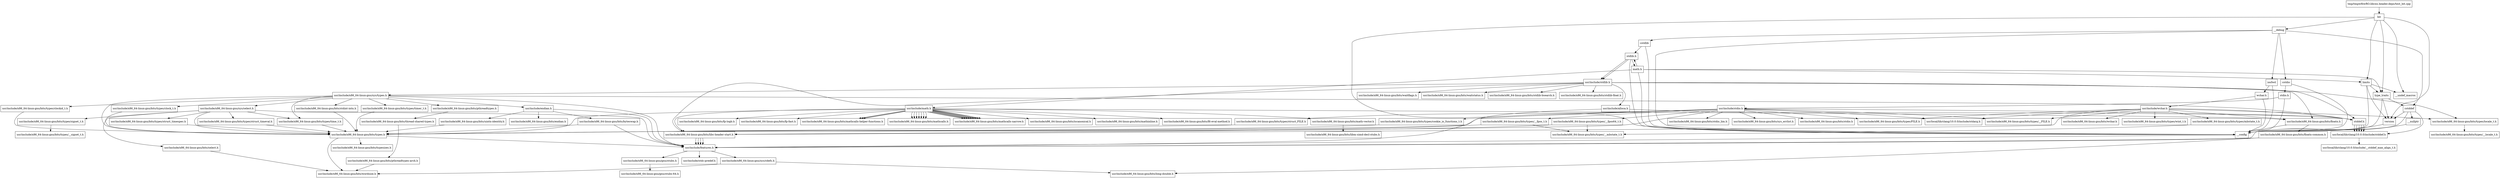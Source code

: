 digraph "dependencies" {
  header_1 [ shape="box", label="bit"];
  header_0 [ shape="box", label="tmp/tmpw8iwRO.libcxx.header.deps/test_bit.cpp"];
  header_2 [ shape="box", label="__config"];
  header_3 [ shape="box", label="usr/include/features.h"];
  header_4 [ shape="box", label="usr/include/stdc-predef.h"];
  header_5 [ shape="box", label="usr/include/x86_64-linux-gnu/sys/cdefs.h"];
  header_6 [ shape="box", label="usr/include/x86_64-linux-gnu/bits/wordsize.h"];
  header_7 [ shape="box", label="usr/include/x86_64-linux-gnu/bits/long-double.h"];
  header_8 [ shape="box", label="usr/include/x86_64-linux-gnu/gnu/stubs.h"];
  header_9 [ shape="box", label="usr/include/x86_64-linux-gnu/gnu/stubs-64.h"];
  header_11 [ shape="box", label="limits"];
  header_12 [ shape="box", label="type_traits"];
  header_13 [ shape="box", label="cstddef"];
  header_14 [ shape="box", label="version"];
  header_15 [ shape="box", label="usr/local/lib/clang/10.0.0/include/stddef.h"];
  header_16 [ shape="box", label="usr/local/lib/clang/10.0.0/include/__stddef_max_align_t.h"];
  header_17 [ shape="box", label="__nullptr"];
  header_18 [ shape="box", label="__undef_macros"];
  header_19 [ shape="box", label="__debug"];
  header_20 [ shape="box", label="iosfwd"];
  header_21 [ shape="box", label="wchar.h"];
  header_22 [ shape="box", label="usr/include/wchar.h"];
  header_23 [ shape="box", label="usr/include/x86_64-linux-gnu/bits/libc-header-start.h"];
  header_24 [ shape="box", label="usr/include/x86_64-linux-gnu/bits/floatn.h"];
  header_25 [ shape="box", label="usr/include/x86_64-linux-gnu/bits/floatn-common.h"];
  header_26 [ shape="box", label="stddef.h"];
  header_27 [ shape="box", label="usr/local/lib/clang/10.0.0/include/stdarg.h"];
  header_28 [ shape="box", label="usr/include/x86_64-linux-gnu/bits/wchar.h"];
  header_29 [ shape="box", label="usr/include/x86_64-linux-gnu/bits/types/wint_t.h"];
  header_30 [ shape="box", label="usr/include/x86_64-linux-gnu/bits/types/mbstate_t.h"];
  header_31 [ shape="box", label="usr/include/x86_64-linux-gnu/bits/types/__mbstate_t.h"];
  header_32 [ shape="box", label="usr/include/x86_64-linux-gnu/bits/types/__FILE.h"];
  header_33 [ shape="box", label="usr/include/x86_64-linux-gnu/bits/types/FILE.h"];
  header_34 [ shape="box", label="usr/include/x86_64-linux-gnu/bits/types/locale_t.h"];
  header_35 [ shape="box", label="usr/include/x86_64-linux-gnu/bits/types/__locale_t.h"];
  header_36 [ shape="box", label="cstdlib"];
  header_37 [ shape="box", label="stdlib.h"];
  header_38 [ shape="box", label="usr/include/stdlib.h"];
  header_39 [ shape="box", label="usr/include/x86_64-linux-gnu/bits/waitflags.h"];
  header_40 [ shape="box", label="usr/include/x86_64-linux-gnu/bits/waitstatus.h"];
  header_41 [ shape="box", label="usr/include/x86_64-linux-gnu/sys/types.h"];
  header_42 [ shape="box", label="usr/include/x86_64-linux-gnu/bits/types.h"];
  header_43 [ shape="box", label="usr/include/x86_64-linux-gnu/bits/typesizes.h"];
  header_44 [ shape="box", label="usr/include/x86_64-linux-gnu/bits/types/clock_t.h"];
  header_45 [ shape="box", label="usr/include/x86_64-linux-gnu/bits/types/clockid_t.h"];
  header_46 [ shape="box", label="usr/include/x86_64-linux-gnu/bits/types/time_t.h"];
  header_47 [ shape="box", label="usr/include/x86_64-linux-gnu/bits/types/timer_t.h"];
  header_48 [ shape="box", label="usr/include/x86_64-linux-gnu/bits/stdint-intn.h"];
  header_49 [ shape="box", label="usr/include/endian.h"];
  header_50 [ shape="box", label="usr/include/x86_64-linux-gnu/bits/endian.h"];
  header_51 [ shape="box", label="usr/include/x86_64-linux-gnu/bits/byteswap.h"];
  header_52 [ shape="box", label="usr/include/x86_64-linux-gnu/bits/uintn-identity.h"];
  header_53 [ shape="box", label="usr/include/x86_64-linux-gnu/sys/select.h"];
  header_54 [ shape="box", label="usr/include/x86_64-linux-gnu/bits/select.h"];
  header_55 [ shape="box", label="usr/include/x86_64-linux-gnu/bits/types/sigset_t.h"];
  header_56 [ shape="box", label="usr/include/x86_64-linux-gnu/bits/types/__sigset_t.h"];
  header_57 [ shape="box", label="usr/include/x86_64-linux-gnu/bits/types/struct_timeval.h"];
  header_58 [ shape="box", label="usr/include/x86_64-linux-gnu/bits/types/struct_timespec.h"];
  header_59 [ shape="box", label="usr/include/x86_64-linux-gnu/bits/pthreadtypes.h"];
  header_60 [ shape="box", label="usr/include/x86_64-linux-gnu/bits/thread-shared-types.h"];
  header_61 [ shape="box", label="usr/include/x86_64-linux-gnu/bits/pthreadtypes-arch.h"];
  header_62 [ shape="box", label="usr/include/alloca.h"];
  header_63 [ shape="box", label="usr/include/x86_64-linux-gnu/bits/stdlib-bsearch.h"];
  header_64 [ shape="box", label="usr/include/x86_64-linux-gnu/bits/stdlib-float.h"];
  header_65 [ shape="box", label="math.h"];
  header_66 [ shape="box", label="usr/include/math.h"];
  header_67 [ shape="box", label="usr/include/x86_64-linux-gnu/bits/math-vector.h"];
  header_68 [ shape="box", label="usr/include/x86_64-linux-gnu/bits/libm-simd-decl-stubs.h"];
  header_69 [ shape="box", label="usr/include/x86_64-linux-gnu/bits/flt-eval-method.h"];
  header_70 [ shape="box", label="usr/include/x86_64-linux-gnu/bits/fp-logb.h"];
  header_71 [ shape="box", label="usr/include/x86_64-linux-gnu/bits/fp-fast.h"];
  header_72 [ shape="box", label="usr/include/x86_64-linux-gnu/bits/mathcalls-helper-functions.h"];
  header_73 [ shape="box", label="usr/include/x86_64-linux-gnu/bits/mathcalls.h"];
  header_74 [ shape="box", label="usr/include/x86_64-linux-gnu/bits/mathcalls-narrow.h"];
  header_75 [ shape="box", label="usr/include/x86_64-linux-gnu/bits/iscanonical.h"];
  header_76 [ shape="box", label="usr/include/x86_64-linux-gnu/bits/mathinline.h"];
  header_77 [ shape="box", label="cstdio"];
  header_78 [ shape="box", label="stdio.h"];
  header_79 [ shape="box", label="usr/include/stdio.h"];
  header_80 [ shape="box", label="usr/include/x86_64-linux-gnu/bits/types/__fpos_t.h"];
  header_81 [ shape="box", label="usr/include/x86_64-linux-gnu/bits/types/__fpos64_t.h"];
  header_82 [ shape="box", label="usr/include/x86_64-linux-gnu/bits/types/struct_FILE.h"];
  header_83 [ shape="box", label="usr/include/x86_64-linux-gnu/bits/types/cookie_io_functions_t.h"];
  header_84 [ shape="box", label="usr/include/x86_64-linux-gnu/bits/stdio_lim.h"];
  header_85 [ shape="box", label="usr/include/x86_64-linux-gnu/bits/sys_errlist.h"];
  header_86 [ shape="box", label="usr/include/x86_64-linux-gnu/bits/stdio.h"];
  header_41 -> header_3;
  header_41 -> header_42;
  header_41 -> header_44;
  header_41 -> header_45;
  header_41 -> header_46;
  header_41 -> header_47;
  header_41 -> header_26;
  header_41 -> header_48;
  header_41 -> header_49;
  header_41 -> header_53;
  header_41 -> header_59;
  header_36 -> header_2;
  header_36 -> header_37;
  header_54 -> header_6;
  header_58 -> header_42;
  header_0 -> header_1;
  header_25 -> header_3;
  header_25 -> header_7;
  header_17 -> header_2;
  header_14 -> header_2;
  header_46 -> header_42;
  header_52 -> header_42;
  header_15 -> header_16;
  header_13 -> header_2;
  header_13 -> header_14;
  header_13 -> header_15;
  header_13 -> header_17;
  header_66 -> header_23;
  header_66 -> header_42;
  header_66 -> header_67;
  header_66 -> header_24;
  header_66 -> header_69;
  header_66 -> header_70;
  header_66 -> header_71;
  header_66 -> header_72;
  header_66 -> header_73;
  header_66 -> header_72;
  header_66 -> header_73;
  header_66 -> header_72;
  header_66 -> header_73;
  header_66 -> header_73;
  header_66 -> header_73;
  header_66 -> header_73;
  header_66 -> header_73;
  header_66 -> header_74;
  header_66 -> header_74;
  header_66 -> header_74;
  header_66 -> header_74;
  header_66 -> header_74;
  header_66 -> header_74;
  header_66 -> header_74;
  header_66 -> header_74;
  header_66 -> header_74;
  header_66 -> header_75;
  header_66 -> header_76;
  header_48 -> header_42;
  header_82 -> header_42;
  header_24 -> header_3;
  header_24 -> header_25;
  header_26 -> header_15;
  header_26 -> header_15;
  header_26 -> header_15;
  header_26 -> header_15;
  header_26 -> header_15;
  header_12 -> header_2;
  header_12 -> header_13;
  header_12 -> header_14;
  header_37 -> header_2;
  header_37 -> header_38;
  header_37 -> header_65;
  header_37 -> header_38;
  header_44 -> header_42;
  header_53 -> header_3;
  header_53 -> header_42;
  header_53 -> header_54;
  header_53 -> header_55;
  header_53 -> header_46;
  header_53 -> header_57;
  header_53 -> header_58;
  header_22 -> header_23;
  header_22 -> header_24;
  header_22 -> header_26;
  header_22 -> header_27;
  header_22 -> header_28;
  header_22 -> header_29;
  header_22 -> header_30;
  header_22 -> header_32;
  header_22 -> header_33;
  header_22 -> header_34;
  header_1 -> header_2;
  header_1 -> header_11;
  header_1 -> header_12;
  header_1 -> header_14;
  header_1 -> header_19;
  header_1 -> header_18;
  header_38 -> header_23;
  header_38 -> header_26;
  header_38 -> header_39;
  header_38 -> header_40;
  header_38 -> header_24;
  header_38 -> header_34;
  header_38 -> header_41;
  header_38 -> header_62;
  header_38 -> header_63;
  header_38 -> header_64;
  header_23 -> header_3;
  header_23 -> header_3;
  header_23 -> header_3;
  header_23 -> header_3;
  header_65 -> header_2;
  header_65 -> header_37;
  header_65 -> header_66;
  header_65 -> header_12;
  header_65 -> header_11;
  header_51 -> header_3;
  header_51 -> header_42;
  header_78 -> header_2;
  header_78 -> header_79;
  header_20 -> header_2;
  header_20 -> header_21;
  header_61 -> header_6;
  header_45 -> header_42;
  header_67 -> header_68;
  header_21 -> header_2;
  header_21 -> header_22;
  header_83 -> header_42;
  header_3 -> header_4;
  header_3 -> header_5;
  header_3 -> header_8;
  header_42 -> header_3;
  header_42 -> header_6;
  header_42 -> header_43;
  header_5 -> header_6;
  header_5 -> header_7;
  header_30 -> header_31;
  header_80 -> header_42;
  header_80 -> header_31;
  header_11 -> header_2;
  header_11 -> header_12;
  header_11 -> header_18;
  header_11 -> header_14;
  header_62 -> header_3;
  header_62 -> header_26;
  header_77 -> header_2;
  header_77 -> header_78;
  header_81 -> header_42;
  header_81 -> header_31;
  header_2 -> header_3;
  header_49 -> header_3;
  header_49 -> header_50;
  header_49 -> header_51;
  header_49 -> header_52;
  header_19 -> header_2;
  header_19 -> header_20;
  header_19 -> header_36;
  header_19 -> header_77;
  header_19 -> header_13;
  header_55 -> header_56;
  header_8 -> header_9;
  header_59 -> header_60;
  header_60 -> header_61;
  header_79 -> header_23;
  header_79 -> header_26;
  header_79 -> header_27;
  header_79 -> header_42;
  header_79 -> header_80;
  header_79 -> header_81;
  header_79 -> header_32;
  header_79 -> header_33;
  header_79 -> header_82;
  header_79 -> header_83;
  header_79 -> header_84;
  header_79 -> header_85;
  header_79 -> header_86;
  header_47 -> header_42;
  header_34 -> header_35;
  header_57 -> header_42;
}

